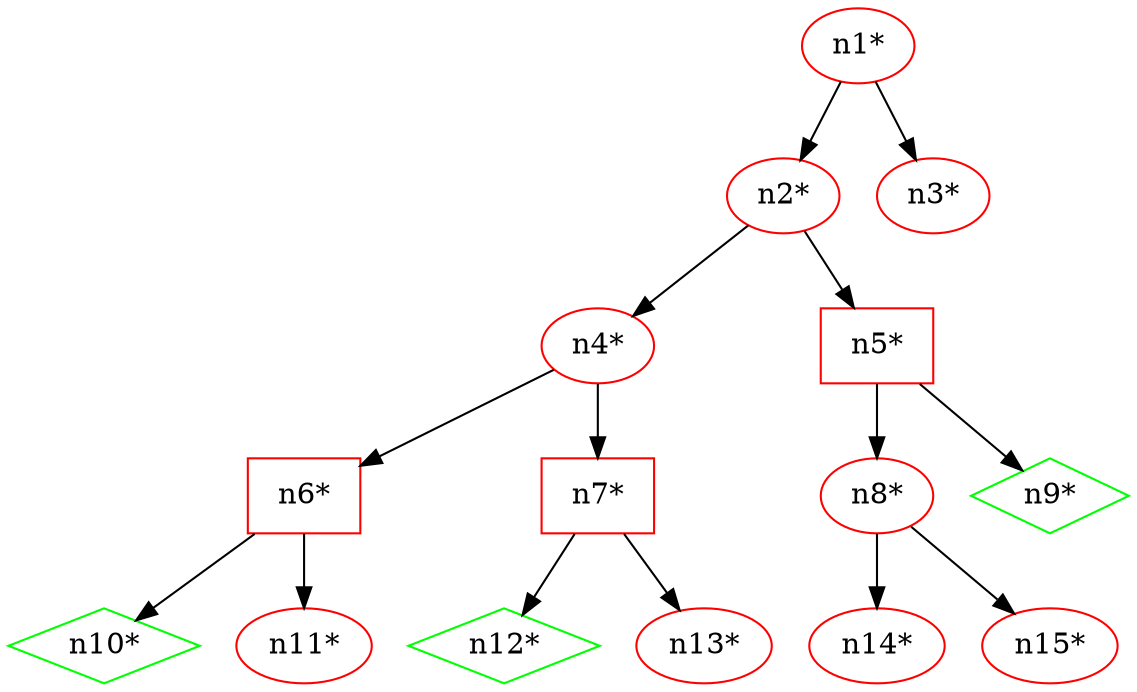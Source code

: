 digraph {
"n1*" [ color=red ];
"n2*" [ color=red ];
"n3*" [ color=red ];
"n4*" [ color=red ];
"n5*" [ shape=box  color=red ];
"n6*" [ shape=box  color=red ];
"n7*" [ shape=box  color=red ];
"n8*" [ color=red ];
"n9*" [ shape=diamond  color=green ];
"n10*" [ shape=diamond  color=green ];
"n11*" [ color=red ];
"n12*" [ shape=diamond  color=green ];
"n13*" [ color=red ];
"n14*" [ color=red ];
"n15*" [ color=red ];
"n1*" -> "n2*";
"n1*" -> "n3*";
"n2*" -> "n4*";
"n2*" -> "n5*";
"n4*" -> "n6*";
"n4*" -> "n7*";
"n5*" -> "n8*";
"n5*" -> "n9*";
"n6*" -> "n10*";
"n6*" -> "n11*";
"n7*" -> "n12*";
"n7*" -> "n13*";
"n8*" -> "n14*";
"n8*" -> "n15*";
}